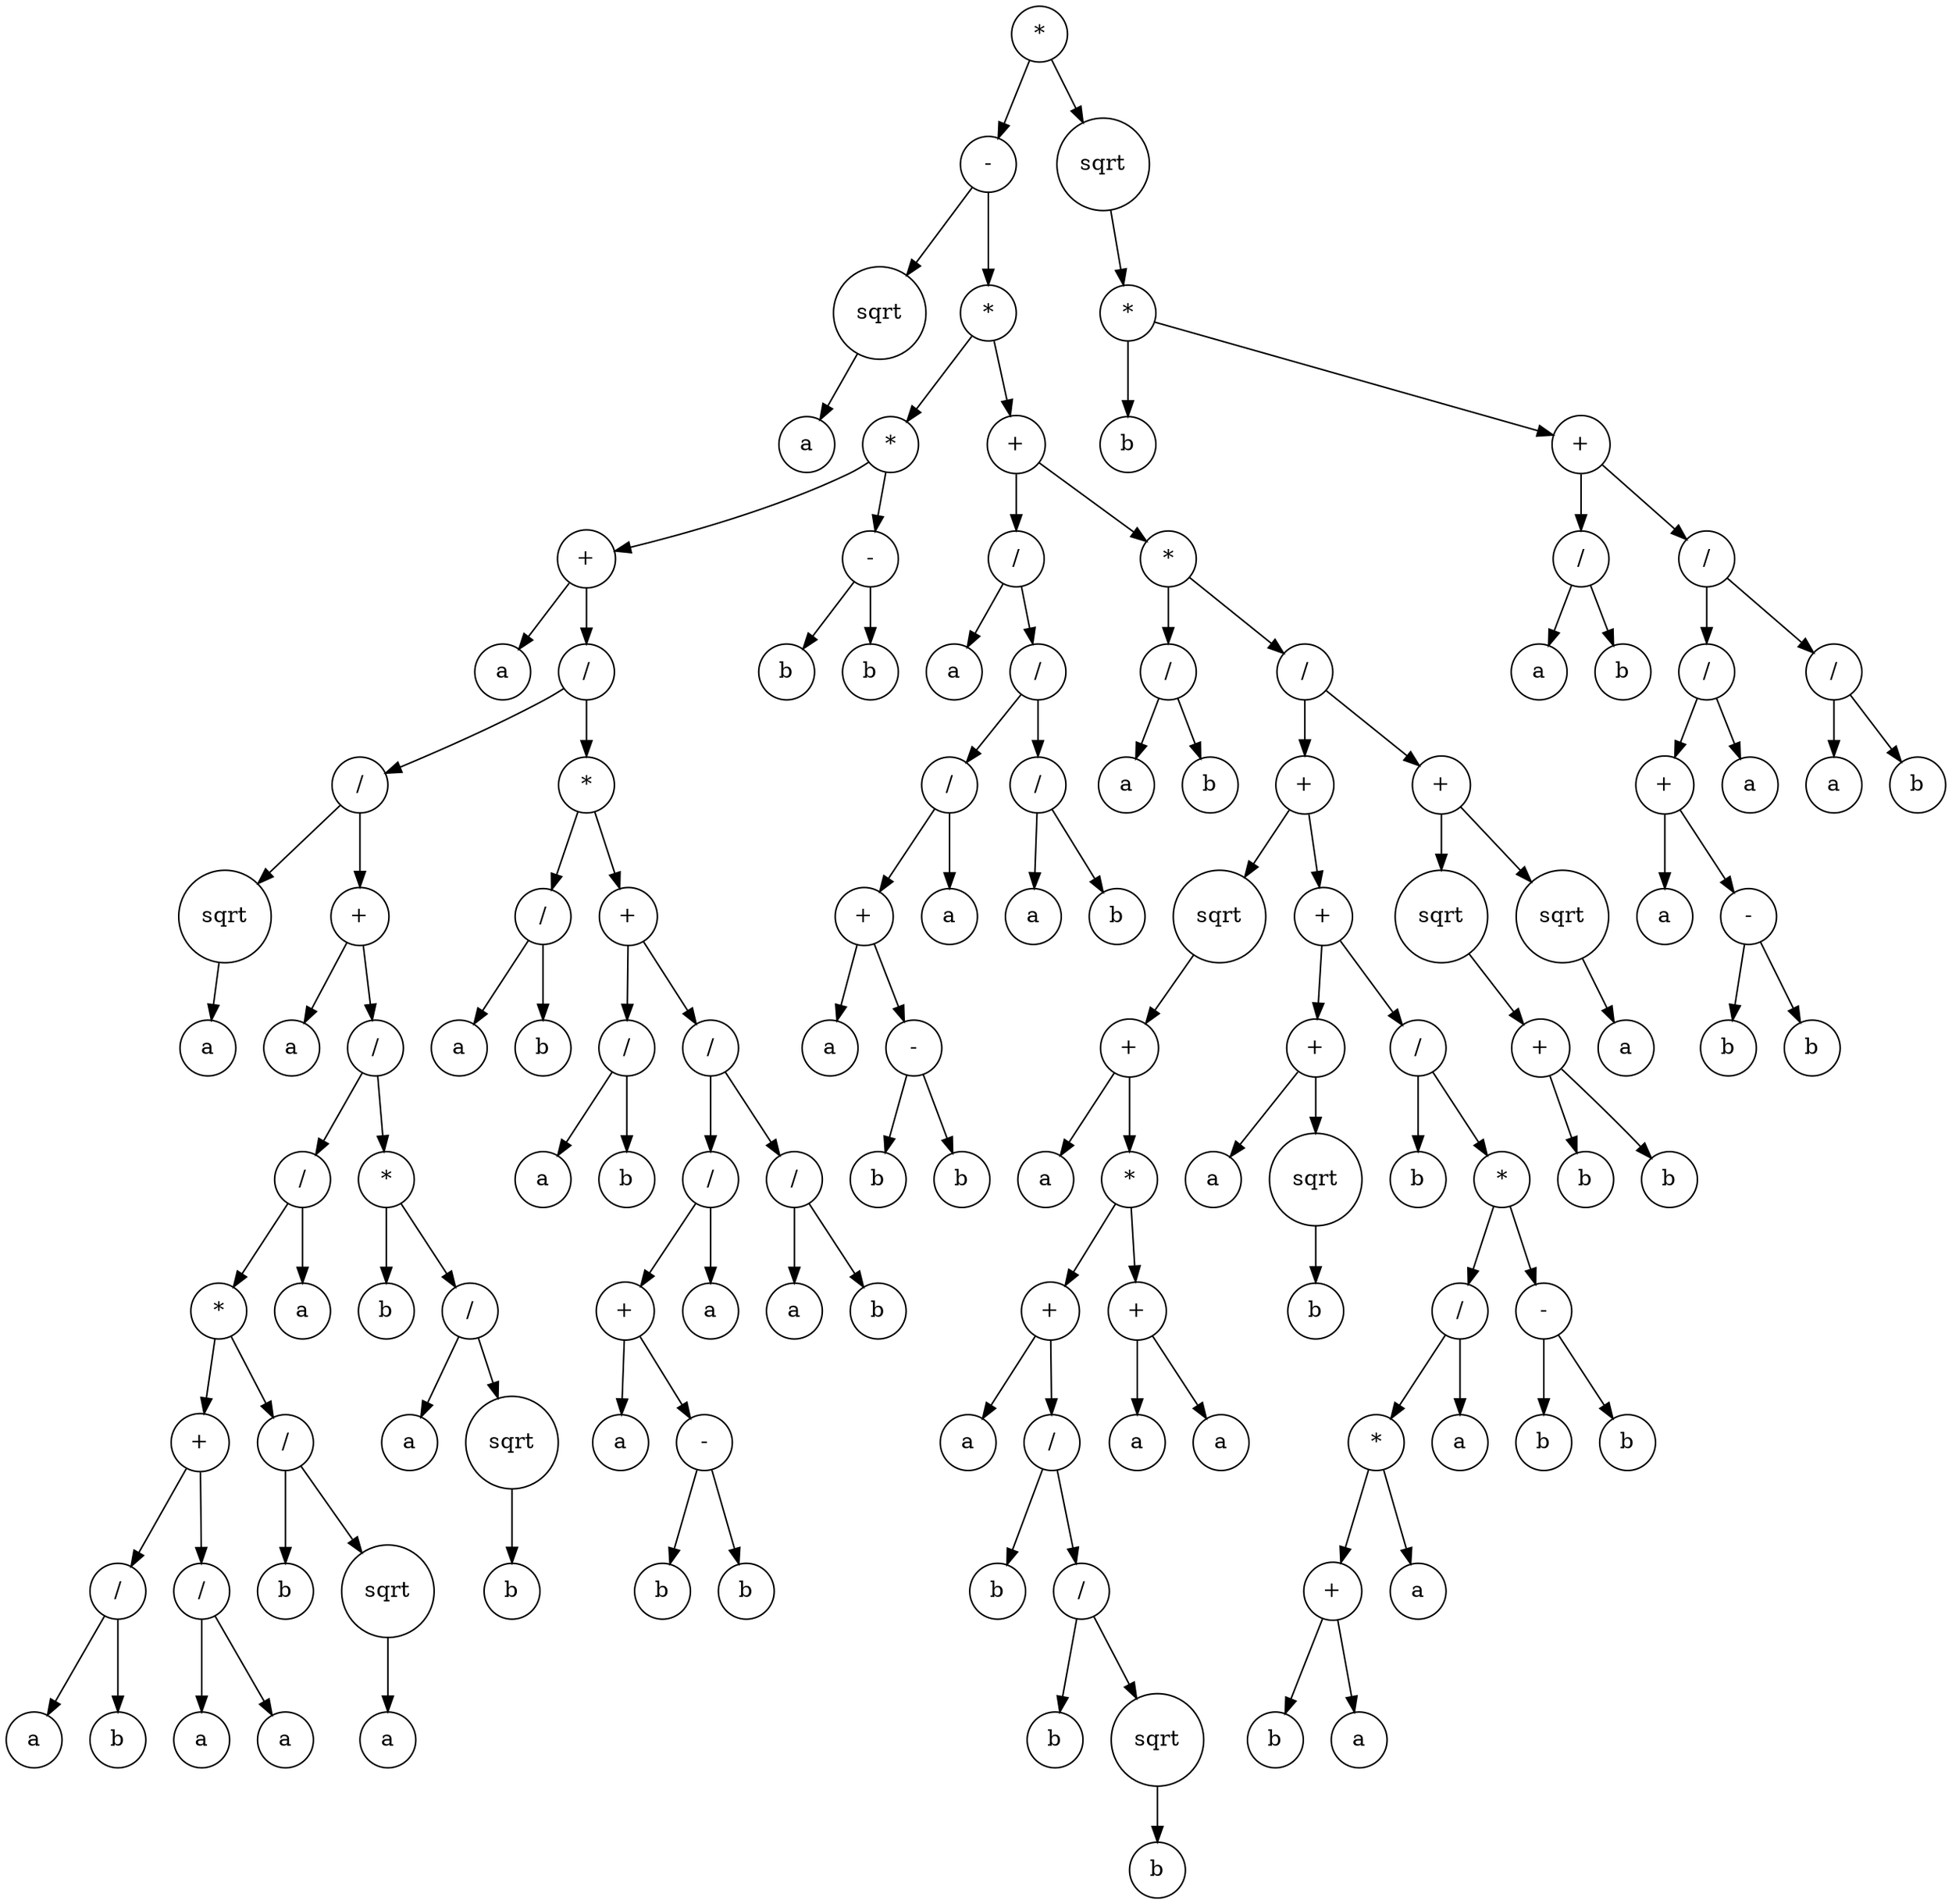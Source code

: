 digraph g {
graph [ordering=out];
node [shape=circle];
n[label = "*"];
n0[label = "-"];
n00[label = "sqrt"];
n000[label = "a"];
n00 -> n000;
n0 -> n00;
n01[label = "*"];
n010[label = "*"];
n0100[label = "+"];
n01000[label = "a"];
n0100 -> n01000;
n01001[label = "/"];
n010010[label = "/"];
n0100100[label = "sqrt"];
n01001000[label = "a"];
n0100100 -> n01001000;
n010010 -> n0100100;
n0100101[label = "+"];
n01001010[label = "a"];
n0100101 -> n01001010;
n01001011[label = "/"];
n010010110[label = "/"];
n0100101100[label = "*"];
n01001011000[label = "+"];
n010010110000[label = "/"];
n0100101100000[label = "a"];
n010010110000 -> n0100101100000;
n0100101100001[label = "b"];
n010010110000 -> n0100101100001;
n01001011000 -> n010010110000;
n010010110001[label = "/"];
n0100101100010[label = "a"];
n010010110001 -> n0100101100010;
n0100101100011[label = "a"];
n010010110001 -> n0100101100011;
n01001011000 -> n010010110001;
n0100101100 -> n01001011000;
n01001011001[label = "/"];
n010010110010[label = "b"];
n01001011001 -> n010010110010;
n010010110011[label = "sqrt"];
n0100101100110[label = "a"];
n010010110011 -> n0100101100110;
n01001011001 -> n010010110011;
n0100101100 -> n01001011001;
n010010110 -> n0100101100;
n0100101101[label = "a"];
n010010110 -> n0100101101;
n01001011 -> n010010110;
n010010111[label = "*"];
n0100101110[label = "b"];
n010010111 -> n0100101110;
n0100101111[label = "/"];
n01001011110[label = "a"];
n0100101111 -> n01001011110;
n01001011111[label = "sqrt"];
n010010111110[label = "b"];
n01001011111 -> n010010111110;
n0100101111 -> n01001011111;
n010010111 -> n0100101111;
n01001011 -> n010010111;
n0100101 -> n01001011;
n010010 -> n0100101;
n01001 -> n010010;
n010011[label = "*"];
n0100110[label = "/"];
n01001100[label = "a"];
n0100110 -> n01001100;
n01001101[label = "b"];
n0100110 -> n01001101;
n010011 -> n0100110;
n0100111[label = "+"];
n01001110[label = "/"];
n010011100[label = "a"];
n01001110 -> n010011100;
n010011101[label = "b"];
n01001110 -> n010011101;
n0100111 -> n01001110;
n01001111[label = "/"];
n010011110[label = "/"];
n0100111100[label = "+"];
n01001111000[label = "a"];
n0100111100 -> n01001111000;
n01001111001[label = "-"];
n010011110010[label = "b"];
n01001111001 -> n010011110010;
n010011110011[label = "b"];
n01001111001 -> n010011110011;
n0100111100 -> n01001111001;
n010011110 -> n0100111100;
n0100111101[label = "a"];
n010011110 -> n0100111101;
n01001111 -> n010011110;
n010011111[label = "/"];
n0100111110[label = "a"];
n010011111 -> n0100111110;
n0100111111[label = "b"];
n010011111 -> n0100111111;
n01001111 -> n010011111;
n0100111 -> n01001111;
n010011 -> n0100111;
n01001 -> n010011;
n0100 -> n01001;
n010 -> n0100;
n0101[label = "-"];
n01010[label = "b"];
n0101 -> n01010;
n01011[label = "b"];
n0101 -> n01011;
n010 -> n0101;
n01 -> n010;
n011[label = "+"];
n0110[label = "/"];
n01100[label = "a"];
n0110 -> n01100;
n01101[label = "/"];
n011010[label = "/"];
n0110100[label = "+"];
n01101000[label = "a"];
n0110100 -> n01101000;
n01101001[label = "-"];
n011010010[label = "b"];
n01101001 -> n011010010;
n011010011[label = "b"];
n01101001 -> n011010011;
n0110100 -> n01101001;
n011010 -> n0110100;
n0110101[label = "a"];
n011010 -> n0110101;
n01101 -> n011010;
n011011[label = "/"];
n0110110[label = "a"];
n011011 -> n0110110;
n0110111[label = "b"];
n011011 -> n0110111;
n01101 -> n011011;
n0110 -> n01101;
n011 -> n0110;
n0111[label = "*"];
n01110[label = "/"];
n011100[label = "a"];
n01110 -> n011100;
n011101[label = "b"];
n01110 -> n011101;
n0111 -> n01110;
n01111[label = "/"];
n011110[label = "+"];
n0111100[label = "sqrt"];
n01111000[label = "+"];
n011110000[label = "a"];
n01111000 -> n011110000;
n011110001[label = "*"];
n0111100010[label = "+"];
n01111000100[label = "a"];
n0111100010 -> n01111000100;
n01111000101[label = "/"];
n011110001010[label = "b"];
n01111000101 -> n011110001010;
n011110001011[label = "/"];
n0111100010110[label = "b"];
n011110001011 -> n0111100010110;
n0111100010111[label = "sqrt"];
n01111000101110[label = "b"];
n0111100010111 -> n01111000101110;
n011110001011 -> n0111100010111;
n01111000101 -> n011110001011;
n0111100010 -> n01111000101;
n011110001 -> n0111100010;
n0111100011[label = "+"];
n01111000110[label = "a"];
n0111100011 -> n01111000110;
n01111000111[label = "a"];
n0111100011 -> n01111000111;
n011110001 -> n0111100011;
n01111000 -> n011110001;
n0111100 -> n01111000;
n011110 -> n0111100;
n0111101[label = "+"];
n01111010[label = "+"];
n011110100[label = "a"];
n01111010 -> n011110100;
n011110101[label = "sqrt"];
n0111101010[label = "b"];
n011110101 -> n0111101010;
n01111010 -> n011110101;
n0111101 -> n01111010;
n01111011[label = "/"];
n011110110[label = "b"];
n01111011 -> n011110110;
n011110111[label = "*"];
n0111101110[label = "/"];
n01111011100[label = "*"];
n011110111000[label = "+"];
n0111101110000[label = "b"];
n011110111000 -> n0111101110000;
n0111101110001[label = "a"];
n011110111000 -> n0111101110001;
n01111011100 -> n011110111000;
n011110111001[label = "a"];
n01111011100 -> n011110111001;
n0111101110 -> n01111011100;
n01111011101[label = "a"];
n0111101110 -> n01111011101;
n011110111 -> n0111101110;
n0111101111[label = "-"];
n01111011110[label = "b"];
n0111101111 -> n01111011110;
n01111011111[label = "b"];
n0111101111 -> n01111011111;
n011110111 -> n0111101111;
n01111011 -> n011110111;
n0111101 -> n01111011;
n011110 -> n0111101;
n01111 -> n011110;
n011111[label = "+"];
n0111110[label = "sqrt"];
n01111100[label = "+"];
n011111000[label = "b"];
n01111100 -> n011111000;
n011111001[label = "b"];
n01111100 -> n011111001;
n0111110 -> n01111100;
n011111 -> n0111110;
n0111111[label = "sqrt"];
n01111110[label = "a"];
n0111111 -> n01111110;
n011111 -> n0111111;
n01111 -> n011111;
n0111 -> n01111;
n011 -> n0111;
n01 -> n011;
n0 -> n01;
n -> n0;
n1[label = "sqrt"];
n10[label = "*"];
n100[label = "b"];
n10 -> n100;
n101[label = "+"];
n1010[label = "/"];
n10100[label = "a"];
n1010 -> n10100;
n10101[label = "b"];
n1010 -> n10101;
n101 -> n1010;
n1011[label = "/"];
n10110[label = "/"];
n101100[label = "+"];
n1011000[label = "a"];
n101100 -> n1011000;
n1011001[label = "-"];
n10110010[label = "b"];
n1011001 -> n10110010;
n10110011[label = "b"];
n1011001 -> n10110011;
n101100 -> n1011001;
n10110 -> n101100;
n101101[label = "a"];
n10110 -> n101101;
n1011 -> n10110;
n10111[label = "/"];
n101110[label = "a"];
n10111 -> n101110;
n101111[label = "b"];
n10111 -> n101111;
n1011 -> n10111;
n101 -> n1011;
n10 -> n101;
n1 -> n10;
n -> n1;
}

